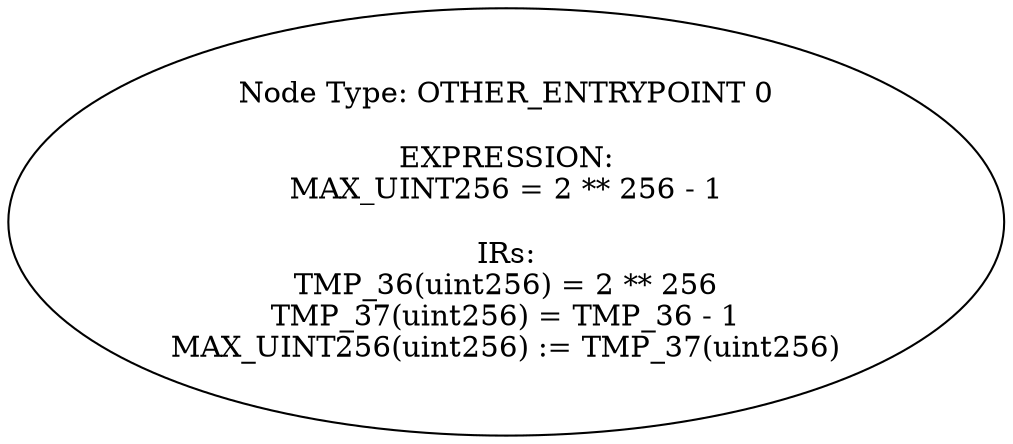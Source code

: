 digraph{
0[label="Node Type: OTHER_ENTRYPOINT 0

EXPRESSION:
MAX_UINT256 = 2 ** 256 - 1

IRs:
TMP_36(uint256) = 2 ** 256
TMP_37(uint256) = TMP_36 - 1
MAX_UINT256(uint256) := TMP_37(uint256)"];
}
